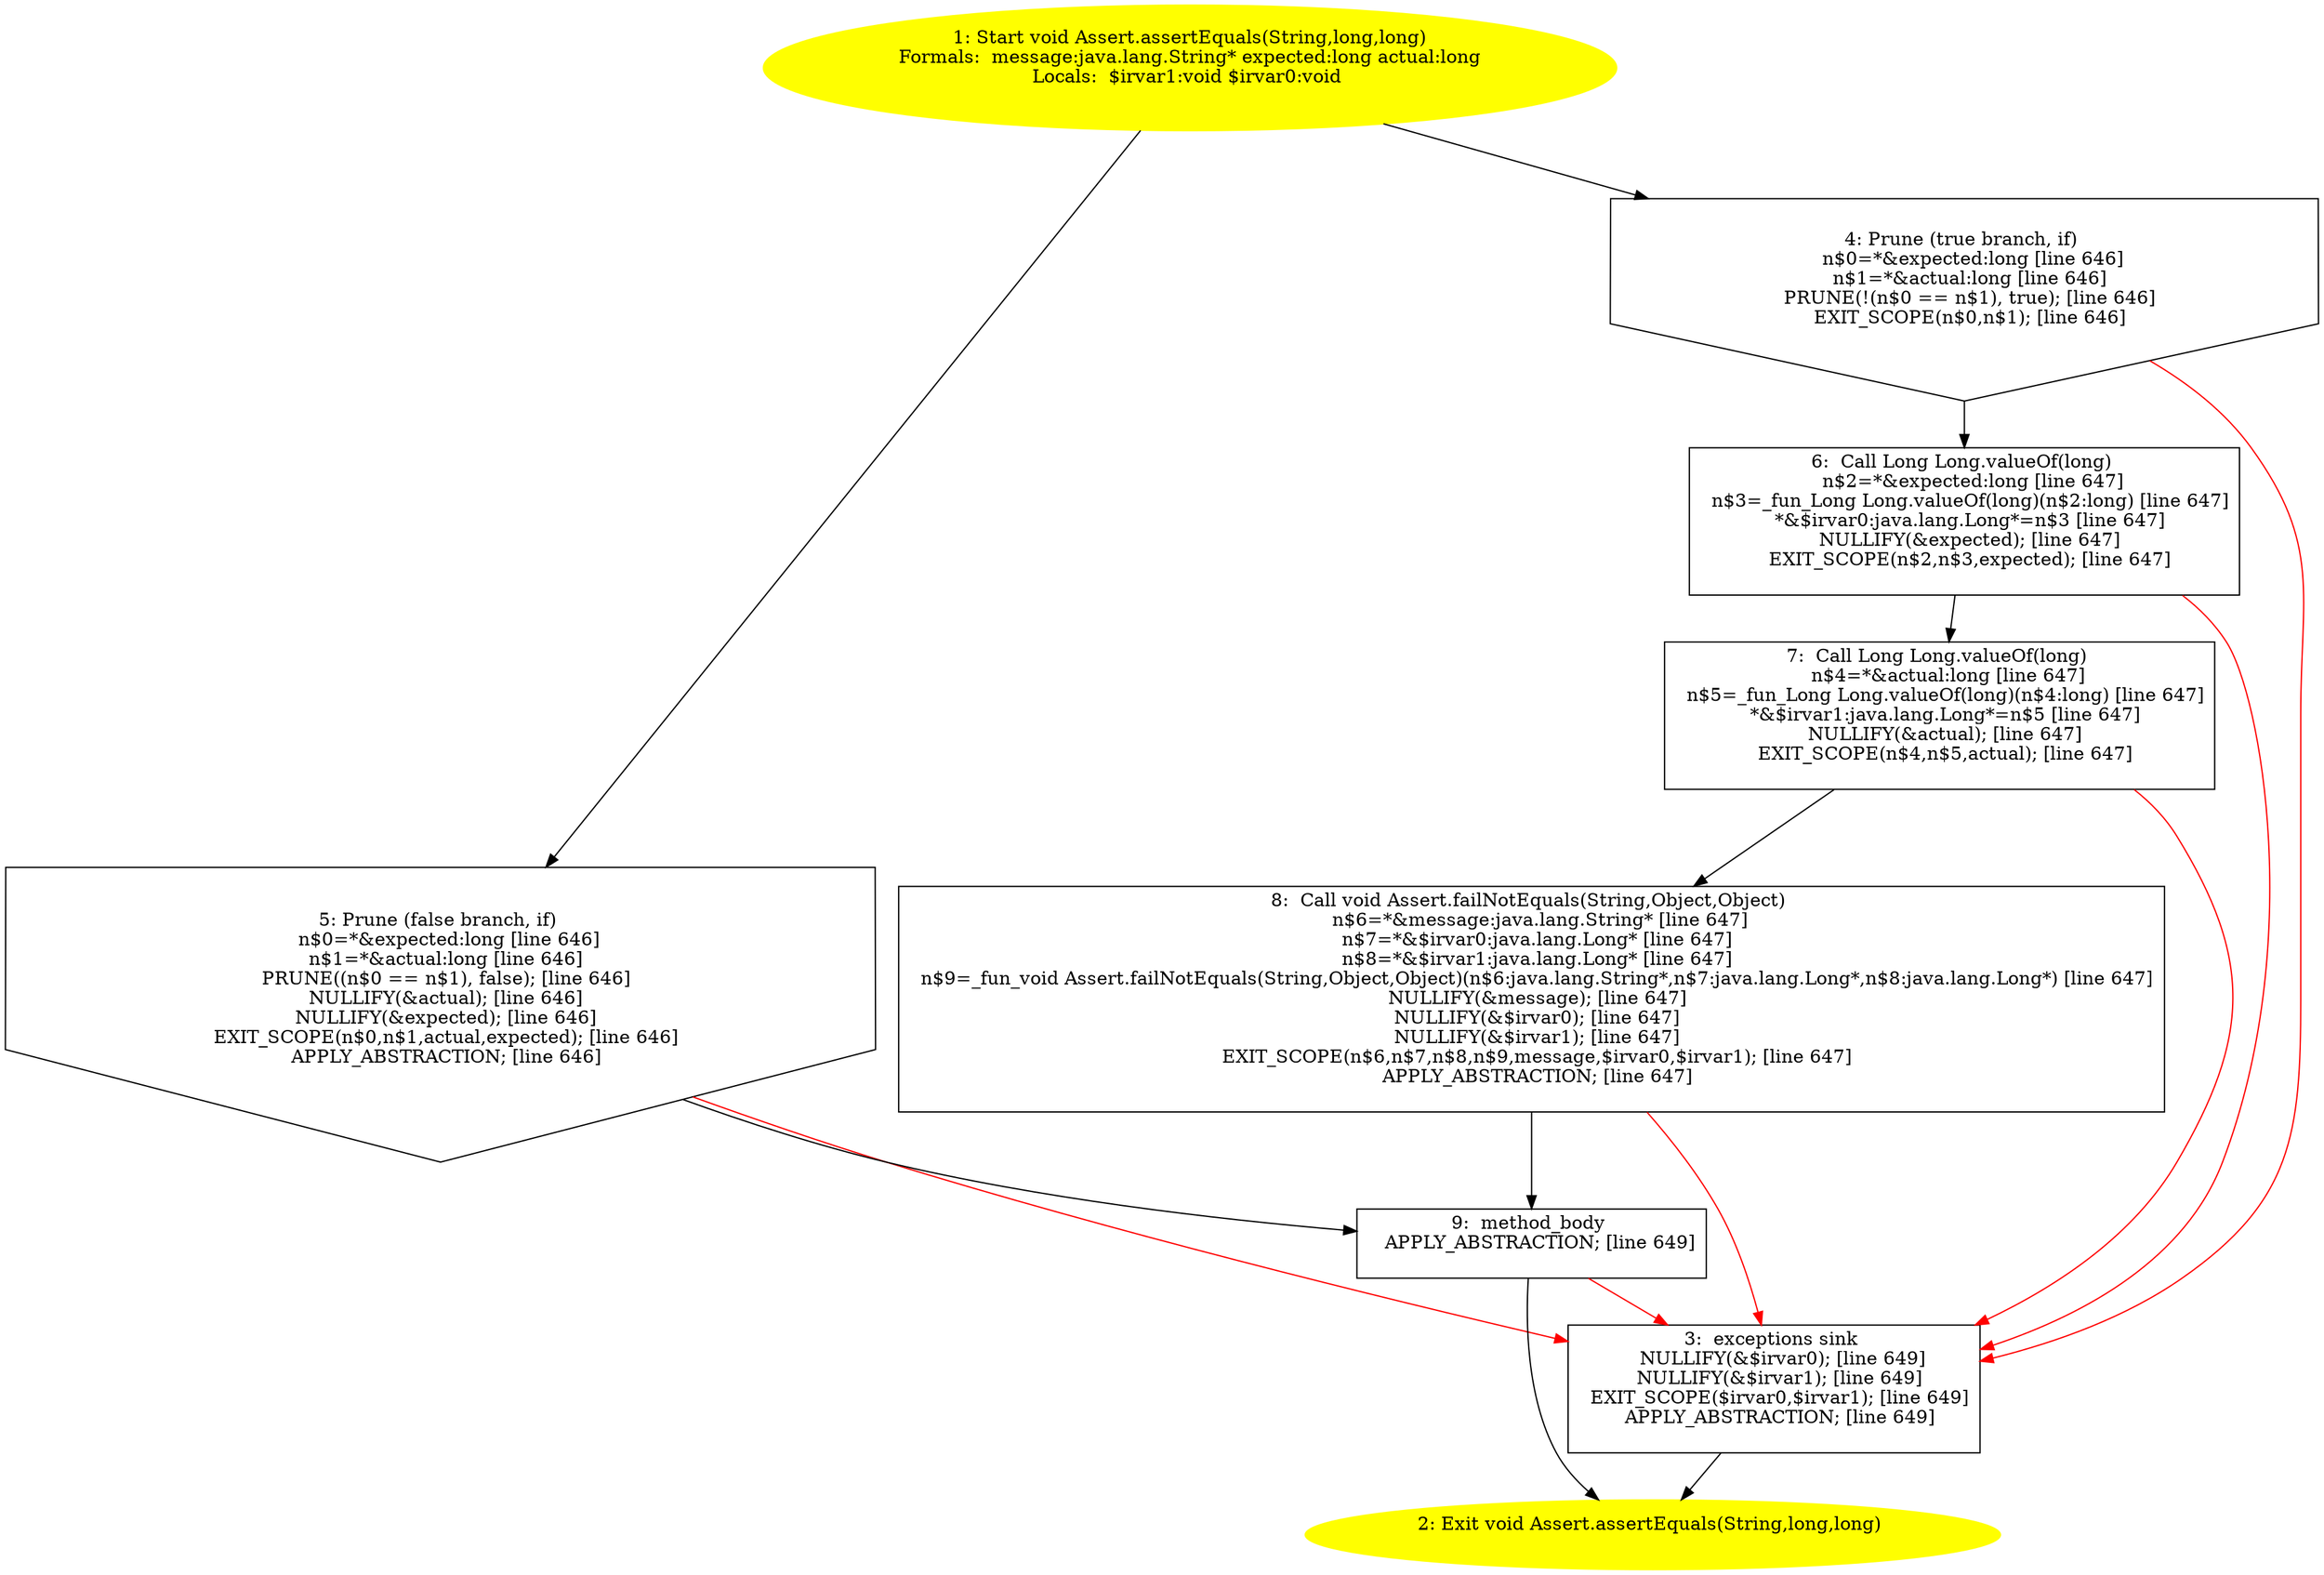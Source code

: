 /* @generated */
digraph cfg {
"org.junit.Assert.assertEquals(java.lang.String,long,long):void.aa7bf4b38fc5fb7a143df4071063e75e_1" [label="1: Start void Assert.assertEquals(String,long,long)\nFormals:  message:java.lang.String* expected:long actual:long\nLocals:  $irvar1:void $irvar0:void \n  " color=yellow style=filled]
	

	 "org.junit.Assert.assertEquals(java.lang.String,long,long):void.aa7bf4b38fc5fb7a143df4071063e75e_1" -> "org.junit.Assert.assertEquals(java.lang.String,long,long):void.aa7bf4b38fc5fb7a143df4071063e75e_4" ;
	 "org.junit.Assert.assertEquals(java.lang.String,long,long):void.aa7bf4b38fc5fb7a143df4071063e75e_1" -> "org.junit.Assert.assertEquals(java.lang.String,long,long):void.aa7bf4b38fc5fb7a143df4071063e75e_5" ;
"org.junit.Assert.assertEquals(java.lang.String,long,long):void.aa7bf4b38fc5fb7a143df4071063e75e_2" [label="2: Exit void Assert.assertEquals(String,long,long) \n  " color=yellow style=filled]
	

"org.junit.Assert.assertEquals(java.lang.String,long,long):void.aa7bf4b38fc5fb7a143df4071063e75e_3" [label="3:  exceptions sink \n   NULLIFY(&$irvar0); [line 649]\n  NULLIFY(&$irvar1); [line 649]\n  EXIT_SCOPE($irvar0,$irvar1); [line 649]\n  APPLY_ABSTRACTION; [line 649]\n " shape="box"]
	

	 "org.junit.Assert.assertEquals(java.lang.String,long,long):void.aa7bf4b38fc5fb7a143df4071063e75e_3" -> "org.junit.Assert.assertEquals(java.lang.String,long,long):void.aa7bf4b38fc5fb7a143df4071063e75e_2" ;
"org.junit.Assert.assertEquals(java.lang.String,long,long):void.aa7bf4b38fc5fb7a143df4071063e75e_4" [label="4: Prune (true branch, if) \n   n$0=*&expected:long [line 646]\n  n$1=*&actual:long [line 646]\n  PRUNE(!(n$0 == n$1), true); [line 646]\n  EXIT_SCOPE(n$0,n$1); [line 646]\n " shape="invhouse"]
	

	 "org.junit.Assert.assertEquals(java.lang.String,long,long):void.aa7bf4b38fc5fb7a143df4071063e75e_4" -> "org.junit.Assert.assertEquals(java.lang.String,long,long):void.aa7bf4b38fc5fb7a143df4071063e75e_6" ;
	 "org.junit.Assert.assertEquals(java.lang.String,long,long):void.aa7bf4b38fc5fb7a143df4071063e75e_4" -> "org.junit.Assert.assertEquals(java.lang.String,long,long):void.aa7bf4b38fc5fb7a143df4071063e75e_3" [color="red" ];
"org.junit.Assert.assertEquals(java.lang.String,long,long):void.aa7bf4b38fc5fb7a143df4071063e75e_5" [label="5: Prune (false branch, if) \n   n$0=*&expected:long [line 646]\n  n$1=*&actual:long [line 646]\n  PRUNE((n$0 == n$1), false); [line 646]\n  NULLIFY(&actual); [line 646]\n  NULLIFY(&expected); [line 646]\n  EXIT_SCOPE(n$0,n$1,actual,expected); [line 646]\n  APPLY_ABSTRACTION; [line 646]\n " shape="invhouse"]
	

	 "org.junit.Assert.assertEquals(java.lang.String,long,long):void.aa7bf4b38fc5fb7a143df4071063e75e_5" -> "org.junit.Assert.assertEquals(java.lang.String,long,long):void.aa7bf4b38fc5fb7a143df4071063e75e_9" ;
	 "org.junit.Assert.assertEquals(java.lang.String,long,long):void.aa7bf4b38fc5fb7a143df4071063e75e_5" -> "org.junit.Assert.assertEquals(java.lang.String,long,long):void.aa7bf4b38fc5fb7a143df4071063e75e_3" [color="red" ];
"org.junit.Assert.assertEquals(java.lang.String,long,long):void.aa7bf4b38fc5fb7a143df4071063e75e_6" [label="6:  Call Long Long.valueOf(long) \n   n$2=*&expected:long [line 647]\n  n$3=_fun_Long Long.valueOf(long)(n$2:long) [line 647]\n  *&$irvar0:java.lang.Long*=n$3 [line 647]\n  NULLIFY(&expected); [line 647]\n  EXIT_SCOPE(n$2,n$3,expected); [line 647]\n " shape="box"]
	

	 "org.junit.Assert.assertEquals(java.lang.String,long,long):void.aa7bf4b38fc5fb7a143df4071063e75e_6" -> "org.junit.Assert.assertEquals(java.lang.String,long,long):void.aa7bf4b38fc5fb7a143df4071063e75e_7" ;
	 "org.junit.Assert.assertEquals(java.lang.String,long,long):void.aa7bf4b38fc5fb7a143df4071063e75e_6" -> "org.junit.Assert.assertEquals(java.lang.String,long,long):void.aa7bf4b38fc5fb7a143df4071063e75e_3" [color="red" ];
"org.junit.Assert.assertEquals(java.lang.String,long,long):void.aa7bf4b38fc5fb7a143df4071063e75e_7" [label="7:  Call Long Long.valueOf(long) \n   n$4=*&actual:long [line 647]\n  n$5=_fun_Long Long.valueOf(long)(n$4:long) [line 647]\n  *&$irvar1:java.lang.Long*=n$5 [line 647]\n  NULLIFY(&actual); [line 647]\n  EXIT_SCOPE(n$4,n$5,actual); [line 647]\n " shape="box"]
	

	 "org.junit.Assert.assertEquals(java.lang.String,long,long):void.aa7bf4b38fc5fb7a143df4071063e75e_7" -> "org.junit.Assert.assertEquals(java.lang.String,long,long):void.aa7bf4b38fc5fb7a143df4071063e75e_8" ;
	 "org.junit.Assert.assertEquals(java.lang.String,long,long):void.aa7bf4b38fc5fb7a143df4071063e75e_7" -> "org.junit.Assert.assertEquals(java.lang.String,long,long):void.aa7bf4b38fc5fb7a143df4071063e75e_3" [color="red" ];
"org.junit.Assert.assertEquals(java.lang.String,long,long):void.aa7bf4b38fc5fb7a143df4071063e75e_8" [label="8:  Call void Assert.failNotEquals(String,Object,Object) \n   n$6=*&message:java.lang.String* [line 647]\n  n$7=*&$irvar0:java.lang.Long* [line 647]\n  n$8=*&$irvar1:java.lang.Long* [line 647]\n  n$9=_fun_void Assert.failNotEquals(String,Object,Object)(n$6:java.lang.String*,n$7:java.lang.Long*,n$8:java.lang.Long*) [line 647]\n  NULLIFY(&message); [line 647]\n  NULLIFY(&$irvar0); [line 647]\n  NULLIFY(&$irvar1); [line 647]\n  EXIT_SCOPE(n$6,n$7,n$8,n$9,message,$irvar0,$irvar1); [line 647]\n  APPLY_ABSTRACTION; [line 647]\n " shape="box"]
	

	 "org.junit.Assert.assertEquals(java.lang.String,long,long):void.aa7bf4b38fc5fb7a143df4071063e75e_8" -> "org.junit.Assert.assertEquals(java.lang.String,long,long):void.aa7bf4b38fc5fb7a143df4071063e75e_9" ;
	 "org.junit.Assert.assertEquals(java.lang.String,long,long):void.aa7bf4b38fc5fb7a143df4071063e75e_8" -> "org.junit.Assert.assertEquals(java.lang.String,long,long):void.aa7bf4b38fc5fb7a143df4071063e75e_3" [color="red" ];
"org.junit.Assert.assertEquals(java.lang.String,long,long):void.aa7bf4b38fc5fb7a143df4071063e75e_9" [label="9:  method_body \n   APPLY_ABSTRACTION; [line 649]\n " shape="box"]
	

	 "org.junit.Assert.assertEquals(java.lang.String,long,long):void.aa7bf4b38fc5fb7a143df4071063e75e_9" -> "org.junit.Assert.assertEquals(java.lang.String,long,long):void.aa7bf4b38fc5fb7a143df4071063e75e_2" ;
	 "org.junit.Assert.assertEquals(java.lang.String,long,long):void.aa7bf4b38fc5fb7a143df4071063e75e_9" -> "org.junit.Assert.assertEquals(java.lang.String,long,long):void.aa7bf4b38fc5fb7a143df4071063e75e_3" [color="red" ];
}
